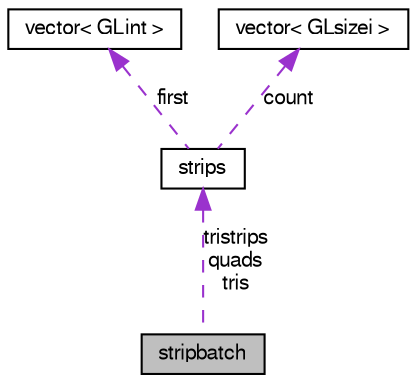 digraph G
{
  edge [fontname="FreeSans",fontsize="10",labelfontname="FreeSans",labelfontsize="10"];
  node [fontname="FreeSans",fontsize="10",shape=record];
  Node1 [label="stripbatch",height=0.2,width=0.4,color="black", fillcolor="grey75", style="filled" fontcolor="black"];
  Node2 -> Node1 [dir=back,color="darkorchid3",fontsize="10",style="dashed",label="tristrips\nquads\ntris",fontname="FreeSans"];
  Node2 [label="strips",height=0.2,width=0.4,color="black", fillcolor="white", style="filled",URL="$structstrips.html"];
  Node3 -> Node2 [dir=back,color="darkorchid3",fontsize="10",style="dashed",label="first",fontname="FreeSans"];
  Node3 [label="vector\< GLint \>",height=0.2,width=0.4,color="black", fillcolor="white", style="filled",URL="$structvector.html"];
  Node4 -> Node2 [dir=back,color="darkorchid3",fontsize="10",style="dashed",label="count",fontname="FreeSans"];
  Node4 [label="vector\< GLsizei \>",height=0.2,width=0.4,color="black", fillcolor="white", style="filled",URL="$structvector.html"];
}
